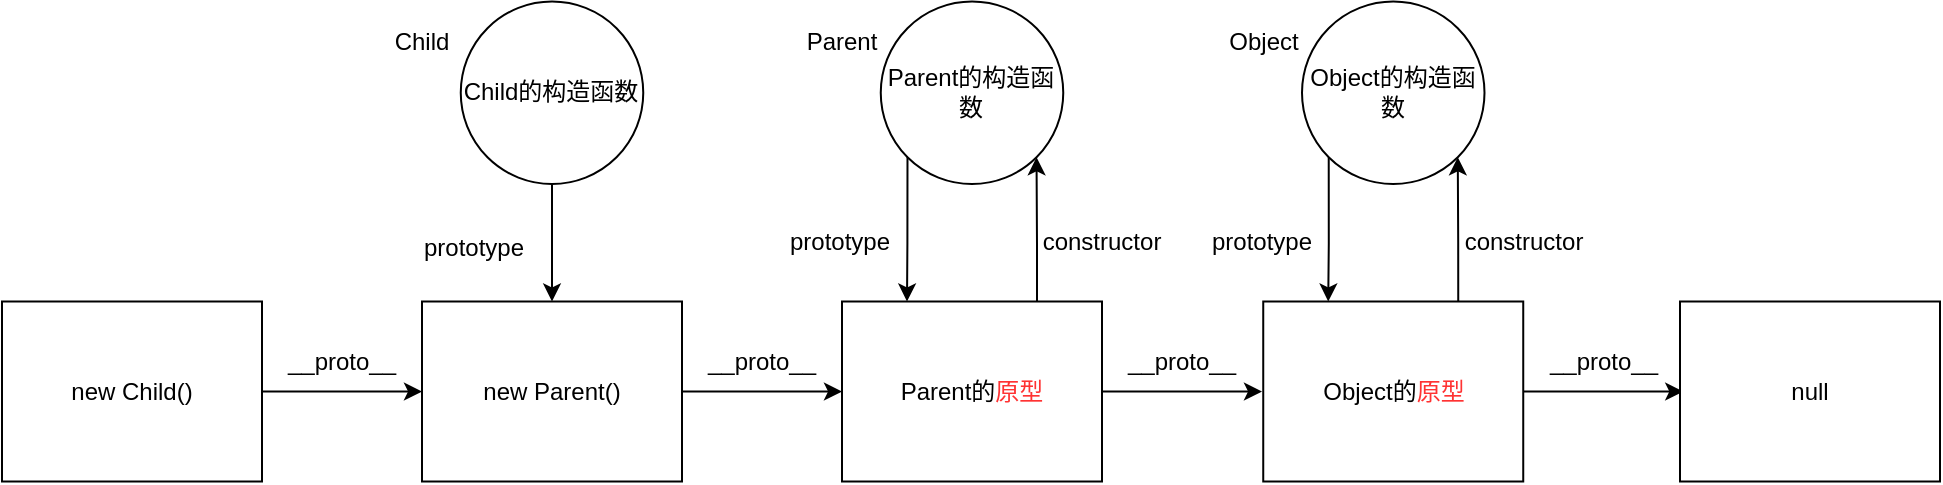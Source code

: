 <mxfile version="14.6.12" type="github">
  <diagram id="5E21ZxQSvOWSQlw8xAnv" name="Page-1">
    <mxGraphModel dx="1209" dy="627" grid="1" gridSize="10" guides="1" tooltips="1" connect="1" arrows="1" fold="1" page="1" pageScale="1" pageWidth="291" pageHeight="413" math="0" shadow="0">
      <root>
        <mxCell id="0" />
        <mxCell id="1" parent="0" />
        <mxCell id="iZy1fxIOHhm9E9uy1BN_-40" style="edgeStyle=orthogonalEdgeStyle;rounded=0;orthogonalLoop=1;jettySize=auto;html=1;exitX=0.5;exitY=1;exitDx=0;exitDy=0;entryX=0.5;entryY=0;entryDx=0;entryDy=0;" edge="1" parent="1" source="iZy1fxIOHhm9E9uy1BN_-2" target="iZy1fxIOHhm9E9uy1BN_-10">
          <mxGeometry relative="1" as="geometry" />
        </mxCell>
        <mxCell id="iZy1fxIOHhm9E9uy1BN_-2" value="&lt;span&gt;Child的构造函数&lt;/span&gt;" style="ellipse;whiteSpace=wrap;html=1;aspect=fixed;" vertex="1" parent="1">
          <mxGeometry x="263.38" y="73.75" width="91.25" height="91.25" as="geometry" />
        </mxCell>
        <mxCell id="iZy1fxIOHhm9E9uy1BN_-3" value="Child" style="text;html=1;strokeColor=none;fillColor=none;align=center;verticalAlign=middle;whiteSpace=wrap;rounded=0;" vertex="1" parent="1">
          <mxGeometry x="224" y="83.75" width="40" height="20" as="geometry" />
        </mxCell>
        <mxCell id="iZy1fxIOHhm9E9uy1BN_-5" value="prototype" style="text;html=1;strokeColor=none;fillColor=none;align=center;verticalAlign=middle;whiteSpace=wrap;rounded=0;" vertex="1" parent="1">
          <mxGeometry x="250" y="187" width="40" height="20" as="geometry" />
        </mxCell>
        <mxCell id="iZy1fxIOHhm9E9uy1BN_-6" style="edgeStyle=orthogonalEdgeStyle;rounded=0;orthogonalLoop=1;jettySize=auto;html=1;entryX=0;entryY=0.5;entryDx=0;entryDy=0;" edge="1" parent="1" source="iZy1fxIOHhm9E9uy1BN_-7" target="iZy1fxIOHhm9E9uy1BN_-10">
          <mxGeometry relative="1" as="geometry" />
        </mxCell>
        <mxCell id="iZy1fxIOHhm9E9uy1BN_-7" value="new Child()" style="rounded=0;whiteSpace=wrap;html=1;" vertex="1" parent="1">
          <mxGeometry x="34" y="223.75" width="130" height="90" as="geometry" />
        </mxCell>
        <mxCell id="iZy1fxIOHhm9E9uy1BN_-8" style="edgeStyle=orthogonalEdgeStyle;rounded=0;orthogonalLoop=1;jettySize=auto;html=1;entryX=0;entryY=0.5;entryDx=0;entryDy=0;" edge="1" parent="1" source="iZy1fxIOHhm9E9uy1BN_-10" target="iZy1fxIOHhm9E9uy1BN_-13">
          <mxGeometry relative="1" as="geometry" />
        </mxCell>
        <mxCell id="iZy1fxIOHhm9E9uy1BN_-10" value="new Parent()" style="rounded=0;whiteSpace=wrap;html=1;" vertex="1" parent="1">
          <mxGeometry x="244" y="223.75" width="130" height="90" as="geometry" />
        </mxCell>
        <mxCell id="iZy1fxIOHhm9E9uy1BN_-11" style="edgeStyle=orthogonalEdgeStyle;rounded=0;orthogonalLoop=1;jettySize=auto;html=1;" edge="1" parent="1" source="iZy1fxIOHhm9E9uy1BN_-13">
          <mxGeometry relative="1" as="geometry">
            <mxPoint x="664" y="268.75" as="targetPoint" />
          </mxGeometry>
        </mxCell>
        <mxCell id="iZy1fxIOHhm9E9uy1BN_-12" style="edgeStyle=orthogonalEdgeStyle;rounded=0;orthogonalLoop=1;jettySize=auto;html=1;exitX=0.75;exitY=0;exitDx=0;exitDy=0;entryX=1;entryY=1;entryDx=0;entryDy=0;" edge="1" parent="1" source="iZy1fxIOHhm9E9uy1BN_-13" target="iZy1fxIOHhm9E9uy1BN_-19">
          <mxGeometry relative="1" as="geometry" />
        </mxCell>
        <mxCell id="iZy1fxIOHhm9E9uy1BN_-13" value="Parent的&lt;font color=&quot;#ff3333&quot;&gt;原型&lt;/font&gt;" style="rounded=0;whiteSpace=wrap;html=1;" vertex="1" parent="1">
          <mxGeometry x="454" y="223.75" width="130" height="90" as="geometry" />
        </mxCell>
        <mxCell id="iZy1fxIOHhm9E9uy1BN_-15" value="__proto__" style="text;html=1;strokeColor=none;fillColor=none;align=center;verticalAlign=middle;whiteSpace=wrap;rounded=0;" vertex="1" parent="1">
          <mxGeometry x="184" y="243.75" width="40" height="20" as="geometry" />
        </mxCell>
        <mxCell id="iZy1fxIOHhm9E9uy1BN_-16" value="__proto__" style="text;html=1;strokeColor=none;fillColor=none;align=center;verticalAlign=middle;whiteSpace=wrap;rounded=0;" vertex="1" parent="1">
          <mxGeometry x="394" y="243.75" width="40" height="20" as="geometry" />
        </mxCell>
        <mxCell id="iZy1fxIOHhm9E9uy1BN_-17" value="__proto__" style="text;html=1;strokeColor=none;fillColor=none;align=center;verticalAlign=middle;whiteSpace=wrap;rounded=0;" vertex="1" parent="1">
          <mxGeometry x="604" y="243.75" width="40" height="20" as="geometry" />
        </mxCell>
        <mxCell id="iZy1fxIOHhm9E9uy1BN_-18" style="edgeStyle=orthogonalEdgeStyle;rounded=0;orthogonalLoop=1;jettySize=auto;html=1;exitX=0;exitY=1;exitDx=0;exitDy=0;entryX=0.25;entryY=0;entryDx=0;entryDy=0;" edge="1" parent="1" source="iZy1fxIOHhm9E9uy1BN_-19" target="iZy1fxIOHhm9E9uy1BN_-13">
          <mxGeometry relative="1" as="geometry" />
        </mxCell>
        <mxCell id="iZy1fxIOHhm9E9uy1BN_-19" value="Parent的构造函数" style="ellipse;whiteSpace=wrap;html=1;aspect=fixed;" vertex="1" parent="1">
          <mxGeometry x="473.38" y="73.75" width="91.25" height="91.25" as="geometry" />
        </mxCell>
        <mxCell id="iZy1fxIOHhm9E9uy1BN_-20" value="Parent" style="text;html=1;strokeColor=none;fillColor=none;align=center;verticalAlign=middle;whiteSpace=wrap;rounded=0;" vertex="1" parent="1">
          <mxGeometry x="434" y="83.75" width="40" height="20" as="geometry" />
        </mxCell>
        <mxCell id="iZy1fxIOHhm9E9uy1BN_-21" value="constructor" style="text;html=1;strokeColor=none;fillColor=none;align=center;verticalAlign=middle;whiteSpace=wrap;rounded=0;" vertex="1" parent="1">
          <mxGeometry x="564" y="183.75" width="40" height="20" as="geometry" />
        </mxCell>
        <mxCell id="iZy1fxIOHhm9E9uy1BN_-22" value="prototype" style="text;html=1;strokeColor=none;fillColor=none;align=center;verticalAlign=middle;whiteSpace=wrap;rounded=0;" vertex="1" parent="1">
          <mxGeometry x="433.38" y="183.75" width="40" height="20" as="geometry" />
        </mxCell>
        <mxCell id="iZy1fxIOHhm9E9uy1BN_-27" style="edgeStyle=orthogonalEdgeStyle;rounded=0;orthogonalLoop=1;jettySize=auto;html=1;" edge="1" parent="1" source="iZy1fxIOHhm9E9uy1BN_-29">
          <mxGeometry relative="1" as="geometry">
            <mxPoint x="874.62" y="268.75" as="targetPoint" />
          </mxGeometry>
        </mxCell>
        <mxCell id="iZy1fxIOHhm9E9uy1BN_-28" style="edgeStyle=orthogonalEdgeStyle;rounded=0;orthogonalLoop=1;jettySize=auto;html=1;exitX=0.75;exitY=0;exitDx=0;exitDy=0;entryX=1;entryY=1;entryDx=0;entryDy=0;" edge="1" parent="1" source="iZy1fxIOHhm9E9uy1BN_-29" target="iZy1fxIOHhm9E9uy1BN_-32">
          <mxGeometry relative="1" as="geometry" />
        </mxCell>
        <mxCell id="iZy1fxIOHhm9E9uy1BN_-29" value="Object的&lt;font color=&quot;#ff3333&quot;&gt;原型&lt;/font&gt;" style="rounded=0;whiteSpace=wrap;html=1;" vertex="1" parent="1">
          <mxGeometry x="664.62" y="223.75" width="130" height="90" as="geometry" />
        </mxCell>
        <mxCell id="iZy1fxIOHhm9E9uy1BN_-30" value="__proto__" style="text;html=1;strokeColor=none;fillColor=none;align=center;verticalAlign=middle;whiteSpace=wrap;rounded=0;" vertex="1" parent="1">
          <mxGeometry x="814.62" y="243.75" width="40" height="20" as="geometry" />
        </mxCell>
        <mxCell id="iZy1fxIOHhm9E9uy1BN_-31" style="edgeStyle=orthogonalEdgeStyle;rounded=0;orthogonalLoop=1;jettySize=auto;html=1;exitX=0;exitY=1;exitDx=0;exitDy=0;entryX=0.25;entryY=0;entryDx=0;entryDy=0;" edge="1" parent="1" source="iZy1fxIOHhm9E9uy1BN_-32" target="iZy1fxIOHhm9E9uy1BN_-29">
          <mxGeometry relative="1" as="geometry" />
        </mxCell>
        <mxCell id="iZy1fxIOHhm9E9uy1BN_-32" value="Object的构造函数" style="ellipse;whiteSpace=wrap;html=1;aspect=fixed;" vertex="1" parent="1">
          <mxGeometry x="684" y="73.75" width="91.25" height="91.25" as="geometry" />
        </mxCell>
        <mxCell id="iZy1fxIOHhm9E9uy1BN_-33" value="Object" style="text;html=1;strokeColor=none;fillColor=none;align=center;verticalAlign=middle;whiteSpace=wrap;rounded=0;" vertex="1" parent="1">
          <mxGeometry x="644.62" y="83.75" width="40" height="20" as="geometry" />
        </mxCell>
        <mxCell id="iZy1fxIOHhm9E9uy1BN_-34" value="constructor" style="text;html=1;strokeColor=none;fillColor=none;align=center;verticalAlign=middle;whiteSpace=wrap;rounded=0;" vertex="1" parent="1">
          <mxGeometry x="774.62" y="183.75" width="40" height="20" as="geometry" />
        </mxCell>
        <mxCell id="iZy1fxIOHhm9E9uy1BN_-35" value="prototype" style="text;html=1;strokeColor=none;fillColor=none;align=center;verticalAlign=middle;whiteSpace=wrap;rounded=0;" vertex="1" parent="1">
          <mxGeometry x="644" y="183.75" width="40" height="20" as="geometry" />
        </mxCell>
        <mxCell id="iZy1fxIOHhm9E9uy1BN_-41" value="null" style="rounded=0;whiteSpace=wrap;html=1;" vertex="1" parent="1">
          <mxGeometry x="873" y="223.75" width="130" height="90" as="geometry" />
        </mxCell>
      </root>
    </mxGraphModel>
  </diagram>
</mxfile>
